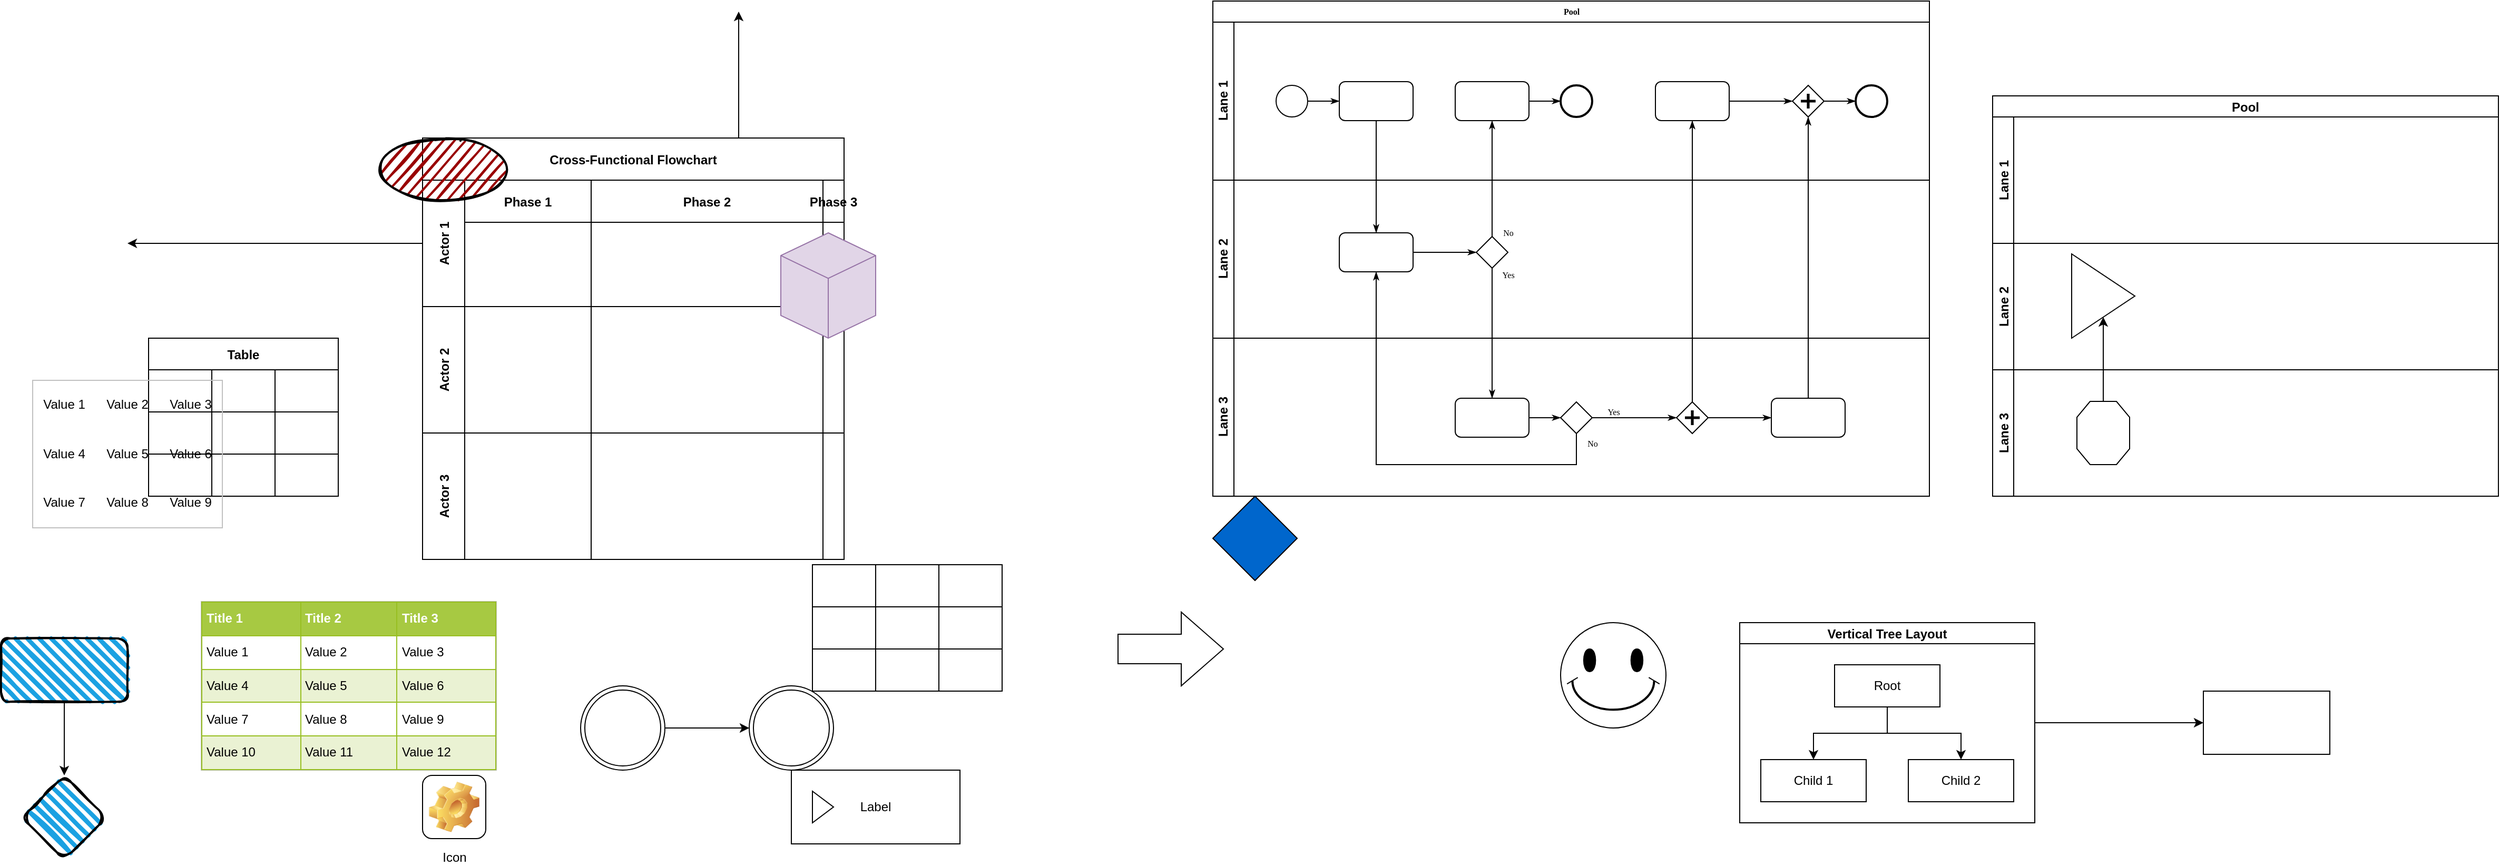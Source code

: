 <mxfile version="17.4.5" type="github" pages="3">
  <diagram name="Page-1" id="c7488fd3-1785-93aa-aadb-54a6760d102a">
    <mxGraphModel dx="3162" dy="1122" grid="1" gridSize="10" guides="1" tooltips="1" connect="1" arrows="1" fold="1" page="1" pageScale="1" pageWidth="1100" pageHeight="850" background="none" math="0" shadow="0">
      <root>
        <mxCell id="0" />
        <mxCell id="1" parent="0" />
        <mxCell id="bJkO2c11HQUYmp6dWgJm-74" value="Cross-Functional Flowchart" style="shape=table;childLayout=tableLayout;startSize=40;collapsible=0;recursiveResize=0;expand=0;fontStyle=1;" vertex="1" parent="1">
          <mxGeometry x="-570" y="200" width="400" height="400" as="geometry" />
        </mxCell>
        <mxCell id="bJkO2c11HQUYmp6dWgJm-75" value="Actor 1" style="shape=tableRow;horizontal=0;startSize=40;swimlaneHead=0;swimlaneBody=0;top=0;left=0;bottom=0;right=0;dropTarget=0;fillColor=none;collapsible=0;recursiveResize=0;expand=0;fontStyle=1;" vertex="1" parent="bJkO2c11HQUYmp6dWgJm-74">
          <mxGeometry y="40" width="400" height="120" as="geometry" />
        </mxCell>
        <mxCell id="bJkO2c11HQUYmp6dWgJm-76" value="Phase 1" style="swimlane;swimlaneHead=0;swimlaneBody=0;fontStyle=0;connectable=0;fillColor=none;startSize=40;collapsible=0;recursiveResize=0;expand=0;fontStyle=1;" vertex="1" parent="bJkO2c11HQUYmp6dWgJm-75">
          <mxGeometry x="40" width="120" height="120" as="geometry">
            <mxRectangle width="120" height="120" as="alternateBounds" />
          </mxGeometry>
        </mxCell>
        <mxCell id="bJkO2c11HQUYmp6dWgJm-96" value="" style="ellipse;whiteSpace=wrap;html=1;strokeWidth=2;fillWeight=2;hachureGap=8;fillColor=#990000;fillStyle=dots;sketch=1;" vertex="1" parent="bJkO2c11HQUYmp6dWgJm-76">
          <mxGeometry x="-80" y="-40" width="120" height="60" as="geometry" />
        </mxCell>
        <mxCell id="bJkO2c11HQUYmp6dWgJm-77" value="Phase 2" style="swimlane;swimlaneHead=0;swimlaneBody=0;fontStyle=0;connectable=0;fillColor=none;startSize=40;collapsible=0;recursiveResize=0;expand=0;fontStyle=1;" vertex="1" parent="bJkO2c11HQUYmp6dWgJm-75">
          <mxGeometry x="160" width="220" height="120" as="geometry">
            <mxRectangle width="220" height="120" as="alternateBounds" />
          </mxGeometry>
        </mxCell>
        <mxCell id="bJkO2c11HQUYmp6dWgJm-78" value="Phase 3" style="swimlane;swimlaneHead=0;swimlaneBody=0;fontStyle=0;connectable=0;fillColor=none;startSize=40;collapsible=0;recursiveResize=0;expand=0;fontStyle=1;" vertex="1" parent="bJkO2c11HQUYmp6dWgJm-75">
          <mxGeometry x="380" width="20" height="120" as="geometry">
            <mxRectangle width="20" height="120" as="alternateBounds" />
          </mxGeometry>
        </mxCell>
        <mxCell id="bJkO2c11HQUYmp6dWgJm-95" value="" style="html=1;whiteSpace=wrap;shape=isoCube2;backgroundOutline=1;isoAngle=15;fillColor=#e1d5e7;strokeColor=#9673a6;" vertex="1" parent="bJkO2c11HQUYmp6dWgJm-78">
          <mxGeometry x="-40" y="50" width="90" height="100" as="geometry" />
        </mxCell>
        <mxCell id="bJkO2c11HQUYmp6dWgJm-79" value="Actor 2" style="shape=tableRow;horizontal=0;startSize=40;swimlaneHead=0;swimlaneBody=0;top=0;left=0;bottom=0;right=0;dropTarget=0;fillColor=none;collapsible=0;recursiveResize=0;expand=0;fontStyle=1;" vertex="1" parent="bJkO2c11HQUYmp6dWgJm-74">
          <mxGeometry y="160" width="400" height="120" as="geometry" />
        </mxCell>
        <mxCell id="bJkO2c11HQUYmp6dWgJm-80" value="" style="swimlane;swimlaneHead=0;swimlaneBody=0;fontStyle=0;connectable=0;fillColor=none;startSize=0;collapsible=0;recursiveResize=0;expand=0;fontStyle=1;" vertex="1" parent="bJkO2c11HQUYmp6dWgJm-79">
          <mxGeometry x="40" width="120" height="120" as="geometry">
            <mxRectangle width="120" height="120" as="alternateBounds" />
          </mxGeometry>
        </mxCell>
        <mxCell id="bJkO2c11HQUYmp6dWgJm-81" value="" style="swimlane;swimlaneHead=0;swimlaneBody=0;fontStyle=0;connectable=0;fillColor=none;startSize=0;collapsible=0;recursiveResize=0;expand=0;fontStyle=1;" vertex="1" parent="bJkO2c11HQUYmp6dWgJm-79">
          <mxGeometry x="160" width="220" height="120" as="geometry">
            <mxRectangle width="220" height="120" as="alternateBounds" />
          </mxGeometry>
        </mxCell>
        <mxCell id="bJkO2c11HQUYmp6dWgJm-82" value="" style="swimlane;swimlaneHead=0;swimlaneBody=0;fontStyle=0;connectable=0;fillColor=none;startSize=0;collapsible=0;recursiveResize=0;expand=0;fontStyle=1;" vertex="1" parent="bJkO2c11HQUYmp6dWgJm-79">
          <mxGeometry x="380" width="20" height="120" as="geometry">
            <mxRectangle width="20" height="120" as="alternateBounds" />
          </mxGeometry>
        </mxCell>
        <mxCell id="bJkO2c11HQUYmp6dWgJm-83" value="Actor 3" style="shape=tableRow;horizontal=0;startSize=40;swimlaneHead=0;swimlaneBody=0;top=0;left=0;bottom=0;right=0;dropTarget=0;fillColor=none;collapsible=0;recursiveResize=0;expand=0;fontStyle=1;" vertex="1" parent="bJkO2c11HQUYmp6dWgJm-74">
          <mxGeometry y="280" width="400" height="120" as="geometry" />
        </mxCell>
        <mxCell id="bJkO2c11HQUYmp6dWgJm-84" value="" style="swimlane;swimlaneHead=0;swimlaneBody=0;fontStyle=0;connectable=0;fillColor=none;startSize=0;collapsible=0;recursiveResize=0;expand=0;fontStyle=1;" vertex="1" parent="bJkO2c11HQUYmp6dWgJm-83">
          <mxGeometry x="40" width="120" height="120" as="geometry">
            <mxRectangle width="120" height="120" as="alternateBounds" />
          </mxGeometry>
        </mxCell>
        <mxCell id="bJkO2c11HQUYmp6dWgJm-85" value="" style="swimlane;swimlaneHead=0;swimlaneBody=0;fontStyle=0;connectable=0;fillColor=none;startSize=0;collapsible=0;recursiveResize=0;expand=0;fontStyle=1;" vertex="1" parent="bJkO2c11HQUYmp6dWgJm-83">
          <mxGeometry x="160" width="220" height="120" as="geometry">
            <mxRectangle width="220" height="120" as="alternateBounds" />
          </mxGeometry>
        </mxCell>
        <mxCell id="bJkO2c11HQUYmp6dWgJm-86" value="" style="swimlane;swimlaneHead=0;swimlaneBody=0;fontStyle=0;connectable=0;fillColor=none;startSize=0;collapsible=0;recursiveResize=0;expand=0;fontStyle=1;" vertex="1" parent="bJkO2c11HQUYmp6dWgJm-83">
          <mxGeometry x="380" width="20" height="120" as="geometry">
            <mxRectangle width="20" height="120" as="alternateBounds" />
          </mxGeometry>
        </mxCell>
        <mxCell id="2b4e8129b02d487f-1" value="Pool" style="swimlane;html=1;childLayout=stackLayout;horizontal=1;startSize=20;horizontalStack=0;rounded=0;shadow=0;labelBackgroundColor=none;strokeWidth=1;fontFamily=Verdana;fontSize=8;align=center;" parent="1" vertex="1">
          <mxGeometry x="180" y="70" width="680" height="470" as="geometry" />
        </mxCell>
        <mxCell id="2b4e8129b02d487f-2" value="Lane 1" style="swimlane;html=1;startSize=20;horizontal=0;" parent="2b4e8129b02d487f-1" vertex="1">
          <mxGeometry y="20" width="680" height="150" as="geometry" />
        </mxCell>
        <mxCell id="2b4e8129b02d487f-18" style="edgeStyle=orthogonalEdgeStyle;rounded=0;html=1;labelBackgroundColor=none;startArrow=none;startFill=0;startSize=5;endArrow=classicThin;endFill=1;endSize=5;jettySize=auto;orthogonalLoop=1;strokeWidth=1;fontFamily=Verdana;fontSize=8" parent="2b4e8129b02d487f-2" source="2b4e8129b02d487f-5" target="2b4e8129b02d487f-6" edge="1">
          <mxGeometry relative="1" as="geometry" />
        </mxCell>
        <mxCell id="2b4e8129b02d487f-5" value="" style="ellipse;whiteSpace=wrap;html=1;rounded=0;shadow=0;labelBackgroundColor=none;strokeWidth=1;fontFamily=Verdana;fontSize=8;align=center;" parent="2b4e8129b02d487f-2" vertex="1">
          <mxGeometry x="60" y="60" width="30" height="30" as="geometry" />
        </mxCell>
        <mxCell id="2b4e8129b02d487f-6" value="" style="rounded=1;whiteSpace=wrap;html=1;shadow=0;labelBackgroundColor=none;strokeWidth=1;fontFamily=Verdana;fontSize=8;align=center;" parent="2b4e8129b02d487f-2" vertex="1">
          <mxGeometry x="120" y="56.5" width="70" height="37" as="geometry" />
        </mxCell>
        <mxCell id="2b4e8129b02d487f-20" style="edgeStyle=orthogonalEdgeStyle;rounded=0;html=1;labelBackgroundColor=none;startArrow=none;startFill=0;startSize=5;endArrow=classicThin;endFill=1;endSize=5;jettySize=auto;orthogonalLoop=1;strokeWidth=1;fontFamily=Verdana;fontSize=8" parent="2b4e8129b02d487f-2" source="2b4e8129b02d487f-7" target="2b4e8129b02d487f-8" edge="1">
          <mxGeometry relative="1" as="geometry" />
        </mxCell>
        <mxCell id="2b4e8129b02d487f-7" value="" style="rounded=1;whiteSpace=wrap;html=1;shadow=0;labelBackgroundColor=none;strokeWidth=1;fontFamily=Verdana;fontSize=8;align=center;" parent="2b4e8129b02d487f-2" vertex="1">
          <mxGeometry x="230" y="56.5" width="70" height="37" as="geometry" />
        </mxCell>
        <mxCell id="2b4e8129b02d487f-8" value="" style="ellipse;whiteSpace=wrap;html=1;rounded=0;shadow=0;labelBackgroundColor=none;strokeWidth=2;fontFamily=Verdana;fontSize=8;align=center;" parent="2b4e8129b02d487f-2" vertex="1">
          <mxGeometry x="330" y="60" width="30" height="30" as="geometry" />
        </mxCell>
        <mxCell id="2b4e8129b02d487f-22" style="edgeStyle=orthogonalEdgeStyle;rounded=0;html=1;entryX=0;entryY=0.5;labelBackgroundColor=none;startArrow=none;startFill=0;startSize=5;endArrow=classicThin;endFill=1;endSize=5;jettySize=auto;orthogonalLoop=1;strokeWidth=1;fontFamily=Verdana;fontSize=8" parent="2b4e8129b02d487f-2" source="2b4e8129b02d487f-9" target="2b4e8129b02d487f-10" edge="1">
          <mxGeometry relative="1" as="geometry" />
        </mxCell>
        <mxCell id="2b4e8129b02d487f-9" value="" style="rounded=1;whiteSpace=wrap;html=1;shadow=0;labelBackgroundColor=none;strokeWidth=1;fontFamily=Verdana;fontSize=8;align=center;" parent="2b4e8129b02d487f-2" vertex="1">
          <mxGeometry x="420" y="56.5" width="70" height="37" as="geometry" />
        </mxCell>
        <mxCell id="2b4e8129b02d487f-23" style="edgeStyle=orthogonalEdgeStyle;rounded=0;html=1;labelBackgroundColor=none;startArrow=none;startFill=0;startSize=5;endArrow=classicThin;endFill=1;endSize=5;jettySize=auto;orthogonalLoop=1;strokeWidth=1;fontFamily=Verdana;fontSize=8" parent="2b4e8129b02d487f-2" source="2b4e8129b02d487f-10" target="2b4e8129b02d487f-11" edge="1">
          <mxGeometry relative="1" as="geometry" />
        </mxCell>
        <mxCell id="2b4e8129b02d487f-10" value="" style="shape=mxgraph.bpmn.shape;html=1;verticalLabelPosition=bottom;labelBackgroundColor=#ffffff;verticalAlign=top;perimeter=rhombusPerimeter;background=gateway;outline=none;symbol=parallelGw;rounded=1;shadow=0;strokeWidth=1;fontFamily=Verdana;fontSize=8;align=center;" parent="2b4e8129b02d487f-2" vertex="1">
          <mxGeometry x="550" y="60" width="30" height="30" as="geometry" />
        </mxCell>
        <mxCell id="2b4e8129b02d487f-11" value="" style="ellipse;whiteSpace=wrap;html=1;rounded=0;shadow=0;labelBackgroundColor=none;strokeWidth=2;fontFamily=Verdana;fontSize=8;align=center;" parent="2b4e8129b02d487f-2" vertex="1">
          <mxGeometry x="610" y="60" width="30" height="30" as="geometry" />
        </mxCell>
        <mxCell id="2b4e8129b02d487f-3" value="Lane 2" style="swimlane;html=1;startSize=20;horizontal=0;" parent="2b4e8129b02d487f-1" vertex="1">
          <mxGeometry y="170" width="680" height="150" as="geometry" />
        </mxCell>
        <mxCell id="2b4e8129b02d487f-26" style="edgeStyle=orthogonalEdgeStyle;rounded=0;html=1;labelBackgroundColor=none;startArrow=none;startFill=0;startSize=5;endArrow=classicThin;endFill=1;endSize=5;jettySize=auto;orthogonalLoop=1;strokeWidth=1;fontFamily=Verdana;fontSize=8" parent="2b4e8129b02d487f-3" source="2b4e8129b02d487f-12" target="2b4e8129b02d487f-13" edge="1">
          <mxGeometry relative="1" as="geometry" />
        </mxCell>
        <mxCell id="2b4e8129b02d487f-12" value="" style="rounded=1;whiteSpace=wrap;html=1;shadow=0;labelBackgroundColor=none;strokeWidth=1;fontFamily=Verdana;fontSize=8;align=center;" parent="2b4e8129b02d487f-3" vertex="1">
          <mxGeometry x="120" y="50.0" width="70" height="37" as="geometry" />
        </mxCell>
        <mxCell id="2b4e8129b02d487f-13" value="" style="strokeWidth=1;html=1;shape=mxgraph.flowchart.decision;whiteSpace=wrap;rounded=1;shadow=0;labelBackgroundColor=none;fontFamily=Verdana;fontSize=8;align=center;" parent="2b4e8129b02d487f-3" vertex="1">
          <mxGeometry x="250" y="53.5" width="30" height="30" as="geometry" />
        </mxCell>
        <mxCell id="2b4e8129b02d487f-4" value="Lane 3" style="swimlane;html=1;startSize=20;horizontal=0;" parent="2b4e8129b02d487f-1" vertex="1">
          <mxGeometry y="320" width="680" height="150" as="geometry" />
        </mxCell>
        <mxCell id="2b4e8129b02d487f-28" style="edgeStyle=orthogonalEdgeStyle;rounded=0;html=1;labelBackgroundColor=none;startArrow=none;startFill=0;startSize=5;endArrow=classicThin;endFill=1;endSize=5;jettySize=auto;orthogonalLoop=1;strokeWidth=1;fontFamily=Verdana;fontSize=8;" parent="2b4e8129b02d487f-4" source="2b4e8129b02d487f-14" target="2b4e8129b02d487f-15" edge="1">
          <mxGeometry relative="1" as="geometry" />
        </mxCell>
        <mxCell id="2b4e8129b02d487f-14" value="" style="rounded=1;whiteSpace=wrap;html=1;shadow=0;labelBackgroundColor=none;strokeWidth=1;fontFamily=Verdana;fontSize=8;align=center;" parent="2b4e8129b02d487f-4" vertex="1">
          <mxGeometry x="230" y="57.0" width="70" height="37" as="geometry" />
        </mxCell>
        <mxCell id="2b4e8129b02d487f-29" value="Yes" style="edgeStyle=orthogonalEdgeStyle;rounded=0;html=1;entryX=0;entryY=0.5;labelBackgroundColor=none;startArrow=none;startFill=0;startSize=5;endArrow=classicThin;endFill=1;endSize=5;jettySize=auto;orthogonalLoop=1;strokeWidth=1;fontFamily=Verdana;fontSize=8" parent="2b4e8129b02d487f-4" source="2b4e8129b02d487f-15" target="2b4e8129b02d487f-16" edge="1">
          <mxGeometry x="-0.501" y="6" relative="1" as="geometry">
            <mxPoint as="offset" />
          </mxGeometry>
        </mxCell>
        <mxCell id="2b4e8129b02d487f-15" value="" style="strokeWidth=1;html=1;shape=mxgraph.flowchart.decision;whiteSpace=wrap;rounded=1;shadow=0;labelBackgroundColor=none;fontFamily=Verdana;fontSize=8;align=center;" parent="2b4e8129b02d487f-4" vertex="1">
          <mxGeometry x="330" y="60.5" width="30" height="30" as="geometry" />
        </mxCell>
        <mxCell id="2b4e8129b02d487f-30" style="edgeStyle=orthogonalEdgeStyle;rounded=0;html=1;labelBackgroundColor=none;startArrow=none;startFill=0;startSize=5;endArrow=classicThin;endFill=1;endSize=5;jettySize=auto;orthogonalLoop=1;strokeColor=#000000;strokeWidth=1;fontFamily=Verdana;fontSize=8;fontColor=#000000;" parent="2b4e8129b02d487f-4" source="2b4e8129b02d487f-16" target="2b4e8129b02d487f-17" edge="1">
          <mxGeometry relative="1" as="geometry" />
        </mxCell>
        <mxCell id="2b4e8129b02d487f-16" value="" style="shape=mxgraph.bpmn.shape;html=1;verticalLabelPosition=bottom;labelBackgroundColor=#ffffff;verticalAlign=top;perimeter=rhombusPerimeter;background=gateway;outline=none;symbol=parallelGw;rounded=1;shadow=0;strokeWidth=1;fontFamily=Verdana;fontSize=8;align=center;" parent="2b4e8129b02d487f-4" vertex="1">
          <mxGeometry x="440" y="60.5" width="30" height="30" as="geometry" />
        </mxCell>
        <mxCell id="2b4e8129b02d487f-17" value="" style="rounded=1;whiteSpace=wrap;html=1;shadow=0;labelBackgroundColor=none;strokeWidth=1;fontFamily=Verdana;fontSize=8;align=center;" parent="2b4e8129b02d487f-4" vertex="1">
          <mxGeometry x="530" y="57" width="70" height="37" as="geometry" />
        </mxCell>
        <mxCell id="2b4e8129b02d487f-24" style="edgeStyle=orthogonalEdgeStyle;rounded=0;html=1;labelBackgroundColor=none;startArrow=none;startFill=0;startSize=5;endArrow=classicThin;endFill=1;endSize=5;jettySize=auto;orthogonalLoop=1;strokeWidth=1;fontFamily=Verdana;fontSize=8" parent="2b4e8129b02d487f-1" source="2b4e8129b02d487f-6" target="2b4e8129b02d487f-12" edge="1">
          <mxGeometry relative="1" as="geometry" />
        </mxCell>
        <mxCell id="2b4e8129b02d487f-25" value="No" style="edgeStyle=orthogonalEdgeStyle;rounded=0;html=1;labelBackgroundColor=none;startArrow=none;startFill=0;startSize=5;endArrow=classicThin;endFill=1;endSize=5;jettySize=auto;orthogonalLoop=1;strokeWidth=1;fontFamily=Verdana;fontSize=8" parent="2b4e8129b02d487f-1" source="2b4e8129b02d487f-13" target="2b4e8129b02d487f-7" edge="1">
          <mxGeometry x="-0.936" y="-15" relative="1" as="geometry">
            <mxPoint as="offset" />
          </mxGeometry>
        </mxCell>
        <mxCell id="2b4e8129b02d487f-27" value="Yes" style="edgeStyle=orthogonalEdgeStyle;rounded=0;html=1;labelBackgroundColor=none;startArrow=none;startFill=0;startSize=5;endArrow=classicThin;endFill=1;endSize=5;jettySize=auto;orthogonalLoop=1;strokeWidth=1;fontFamily=Verdana;fontSize=8" parent="2b4e8129b02d487f-1" source="2b4e8129b02d487f-13" target="2b4e8129b02d487f-14" edge="1">
          <mxGeometry x="-0.895" y="15" relative="1" as="geometry">
            <mxPoint as="offset" />
          </mxGeometry>
        </mxCell>
        <mxCell id="2b4e8129b02d487f-31" style="edgeStyle=orthogonalEdgeStyle;rounded=0;html=1;entryX=0.5;entryY=1;labelBackgroundColor=none;startArrow=none;startFill=0;startSize=5;endArrow=classicThin;endFill=1;endSize=5;jettySize=auto;orthogonalLoop=1;strokeWidth=1;fontFamily=Verdana;fontSize=8" parent="2b4e8129b02d487f-1" source="2b4e8129b02d487f-17" target="2b4e8129b02d487f-10" edge="1">
          <mxGeometry relative="1" as="geometry" />
        </mxCell>
        <mxCell id="2b4e8129b02d487f-32" value="No" style="edgeStyle=orthogonalEdgeStyle;rounded=0;html=1;labelBackgroundColor=none;startArrow=none;startFill=0;startSize=5;endArrow=classicThin;endFill=1;endSize=5;jettySize=auto;orthogonalLoop=1;strokeWidth=1;fontFamily=Verdana;fontSize=8" parent="2b4e8129b02d487f-1" source="2b4e8129b02d487f-15" target="2b4e8129b02d487f-12" edge="1">
          <mxGeometry x="-0.953" y="15" relative="1" as="geometry">
            <Array as="points">
              <mxPoint x="345" y="440" />
              <mxPoint x="155" y="440" />
            </Array>
            <mxPoint as="offset" />
          </mxGeometry>
        </mxCell>
        <mxCell id="2b4e8129b02d487f-33" style="edgeStyle=orthogonalEdgeStyle;rounded=0;html=1;labelBackgroundColor=none;startArrow=none;startFill=0;startSize=5;endArrow=classicThin;endFill=1;endSize=5;jettySize=auto;orthogonalLoop=1;strokeWidth=1;fontFamily=Verdana;fontSize=8" parent="2b4e8129b02d487f-1" source="2b4e8129b02d487f-16" target="2b4e8129b02d487f-9" edge="1">
          <mxGeometry relative="1" as="geometry" />
        </mxCell>
        <mxCell id="bJkO2c11HQUYmp6dWgJm-15" value="" style="html=1;shadow=0;dashed=0;align=center;verticalAlign=middle;shape=mxgraph.arrows2.arrow;dy=0.6;dx=40;notch=0;" vertex="1" parent="1">
          <mxGeometry x="90" y="650" width="100" height="70" as="geometry" />
        </mxCell>
        <mxCell id="bJkO2c11HQUYmp6dWgJm-17" value="" style="verticalLabelPosition=bottom;verticalAlign=top;html=1;shape=mxgraph.basic.smiley" vertex="1" parent="1">
          <mxGeometry x="510" y="660" width="100" height="100" as="geometry" />
        </mxCell>
        <mxCell id="bJkO2c11HQUYmp6dWgJm-25" value="" style="edgeStyle=orthogonalEdgeStyle;rounded=0;orthogonalLoop=1;jettySize=auto;html=1;" edge="1" parent="1" source="bJkO2c11HQUYmp6dWgJm-18" target="bJkO2c11HQUYmp6dWgJm-24">
          <mxGeometry relative="1" as="geometry" />
        </mxCell>
        <mxCell id="bJkO2c11HQUYmp6dWgJm-18" value="Vertical Tree Layout" style="swimlane;startSize=20;horizontal=1;childLayout=treeLayout;horizontalTree=0;resizable=0;containerType=tree;" vertex="1" parent="1">
          <mxGeometry x="680" y="660" width="280" height="190" as="geometry" />
        </mxCell>
        <mxCell id="bJkO2c11HQUYmp6dWgJm-19" value="Root" style="whiteSpace=wrap;html=1;" vertex="1" parent="bJkO2c11HQUYmp6dWgJm-18">
          <mxGeometry x="90" y="40" width="100" height="40" as="geometry" />
        </mxCell>
        <mxCell id="bJkO2c11HQUYmp6dWgJm-20" value="Child 1" style="whiteSpace=wrap;html=1;" vertex="1" parent="bJkO2c11HQUYmp6dWgJm-18">
          <mxGeometry x="20" y="130" width="100" height="40" as="geometry" />
        </mxCell>
        <mxCell id="bJkO2c11HQUYmp6dWgJm-21" value="" style="edgeStyle=elbowEdgeStyle;elbow=vertical;html=1;rounded=0;" edge="1" parent="bJkO2c11HQUYmp6dWgJm-18" source="bJkO2c11HQUYmp6dWgJm-19" target="bJkO2c11HQUYmp6dWgJm-20">
          <mxGeometry relative="1" as="geometry" />
        </mxCell>
        <mxCell id="bJkO2c11HQUYmp6dWgJm-22" value="Child 2" style="whiteSpace=wrap;html=1;" vertex="1" parent="bJkO2c11HQUYmp6dWgJm-18">
          <mxGeometry x="160" y="130" width="100" height="40" as="geometry" />
        </mxCell>
        <mxCell id="bJkO2c11HQUYmp6dWgJm-23" value="" style="edgeStyle=elbowEdgeStyle;elbow=vertical;html=1;rounded=0;" edge="1" parent="bJkO2c11HQUYmp6dWgJm-18" source="bJkO2c11HQUYmp6dWgJm-19" target="bJkO2c11HQUYmp6dWgJm-22">
          <mxGeometry relative="1" as="geometry" />
        </mxCell>
        <mxCell id="bJkO2c11HQUYmp6dWgJm-24" value="" style="whiteSpace=wrap;html=1;fontStyle=1;startSize=20;" vertex="1" parent="1">
          <mxGeometry x="1120" y="725" width="120" height="60" as="geometry" />
        </mxCell>
        <mxCell id="bJkO2c11HQUYmp6dWgJm-26" value="Pool" style="swimlane;childLayout=stackLayout;resizeParent=1;resizeParentMax=0;horizontal=1;startSize=20;horizontalStack=0;" vertex="1" parent="1">
          <mxGeometry x="920" y="160" width="480" height="380" as="geometry" />
        </mxCell>
        <mxCell id="bJkO2c11HQUYmp6dWgJm-27" value="Lane 1" style="swimlane;startSize=20;horizontal=0;" vertex="1" parent="bJkO2c11HQUYmp6dWgJm-26">
          <mxGeometry y="20" width="480" height="120" as="geometry" />
        </mxCell>
        <mxCell id="bJkO2c11HQUYmp6dWgJm-28" value="Lane 2" style="swimlane;startSize=20;horizontal=0;" vertex="1" parent="bJkO2c11HQUYmp6dWgJm-26">
          <mxGeometry y="140" width="480" height="120" as="geometry" />
        </mxCell>
        <mxCell id="bJkO2c11HQUYmp6dWgJm-30" value="" style="triangle;whiteSpace=wrap;html=1;verticalAlign=top;" vertex="1" parent="bJkO2c11HQUYmp6dWgJm-28">
          <mxGeometry x="75" y="10" width="60" height="80" as="geometry" />
        </mxCell>
        <mxCell id="bJkO2c11HQUYmp6dWgJm-29" value="Lane 3" style="swimlane;startSize=20;horizontal=0;" vertex="1" parent="bJkO2c11HQUYmp6dWgJm-26">
          <mxGeometry y="260" width="480" height="120" as="geometry" />
        </mxCell>
        <mxCell id="bJkO2c11HQUYmp6dWgJm-16" value="" style="verticalLabelPosition=bottom;verticalAlign=top;html=1;shape=mxgraph.basic.polygon;polyCoords=[[0.25,0],[0.75,0],[1,0.25],[1,0.75],[0.75,1],[0.25,1],[0,0.75],[0,0.25]];polyline=0;" vertex="1" parent="bJkO2c11HQUYmp6dWgJm-29">
          <mxGeometry x="80" y="30" width="50" height="60" as="geometry" />
        </mxCell>
        <mxCell id="bJkO2c11HQUYmp6dWgJm-31" value="" style="edgeStyle=orthogonalEdgeStyle;rounded=0;orthogonalLoop=1;jettySize=auto;html=1;" edge="1" parent="bJkO2c11HQUYmp6dWgJm-26" source="bJkO2c11HQUYmp6dWgJm-16" target="bJkO2c11HQUYmp6dWgJm-30">
          <mxGeometry relative="1" as="geometry" />
        </mxCell>
        <mxCell id="bJkO2c11HQUYmp6dWgJm-32" value="" style="shape=table;html=1;whiteSpace=wrap;startSize=0;container=1;collapsible=0;childLayout=tableLayout;" vertex="1" parent="1">
          <mxGeometry x="-200" y="605" width="180" height="120" as="geometry" />
        </mxCell>
        <mxCell id="bJkO2c11HQUYmp6dWgJm-33" value="" style="shape=tableRow;horizontal=0;startSize=0;swimlaneHead=0;swimlaneBody=0;top=0;left=0;bottom=0;right=0;collapsible=0;dropTarget=0;fillColor=none;points=[[0,0.5],[1,0.5]];portConstraint=eastwest;" vertex="1" parent="bJkO2c11HQUYmp6dWgJm-32">
          <mxGeometry width="180" height="40" as="geometry" />
        </mxCell>
        <mxCell id="bJkO2c11HQUYmp6dWgJm-34" value="" style="shape=partialRectangle;html=1;whiteSpace=wrap;connectable=0;fillColor=none;top=0;left=0;bottom=0;right=0;overflow=hidden;" vertex="1" parent="bJkO2c11HQUYmp6dWgJm-33">
          <mxGeometry width="60" height="40" as="geometry">
            <mxRectangle width="60" height="40" as="alternateBounds" />
          </mxGeometry>
        </mxCell>
        <mxCell id="bJkO2c11HQUYmp6dWgJm-35" value="" style="shape=partialRectangle;html=1;whiteSpace=wrap;connectable=0;fillColor=none;top=0;left=0;bottom=0;right=0;overflow=hidden;" vertex="1" parent="bJkO2c11HQUYmp6dWgJm-33">
          <mxGeometry x="60" width="60" height="40" as="geometry">
            <mxRectangle width="60" height="40" as="alternateBounds" />
          </mxGeometry>
        </mxCell>
        <mxCell id="bJkO2c11HQUYmp6dWgJm-36" value="" style="shape=partialRectangle;html=1;whiteSpace=wrap;connectable=0;fillColor=none;top=0;left=0;bottom=0;right=0;overflow=hidden;" vertex="1" parent="bJkO2c11HQUYmp6dWgJm-33">
          <mxGeometry x="120" width="60" height="40" as="geometry">
            <mxRectangle width="60" height="40" as="alternateBounds" />
          </mxGeometry>
        </mxCell>
        <mxCell id="bJkO2c11HQUYmp6dWgJm-37" value="" style="shape=tableRow;horizontal=0;startSize=0;swimlaneHead=0;swimlaneBody=0;top=0;left=0;bottom=0;right=0;collapsible=0;dropTarget=0;fillColor=none;points=[[0,0.5],[1,0.5]];portConstraint=eastwest;" vertex="1" parent="bJkO2c11HQUYmp6dWgJm-32">
          <mxGeometry y="40" width="180" height="40" as="geometry" />
        </mxCell>
        <mxCell id="bJkO2c11HQUYmp6dWgJm-38" value="" style="shape=partialRectangle;html=1;whiteSpace=wrap;connectable=0;fillColor=none;top=0;left=0;bottom=0;right=0;overflow=hidden;" vertex="1" parent="bJkO2c11HQUYmp6dWgJm-37">
          <mxGeometry width="60" height="40" as="geometry">
            <mxRectangle width="60" height="40" as="alternateBounds" />
          </mxGeometry>
        </mxCell>
        <mxCell id="bJkO2c11HQUYmp6dWgJm-39" value="" style="shape=partialRectangle;html=1;whiteSpace=wrap;connectable=0;fillColor=none;top=0;left=0;bottom=0;right=0;overflow=hidden;" vertex="1" parent="bJkO2c11HQUYmp6dWgJm-37">
          <mxGeometry x="60" width="60" height="40" as="geometry">
            <mxRectangle width="60" height="40" as="alternateBounds" />
          </mxGeometry>
        </mxCell>
        <mxCell id="bJkO2c11HQUYmp6dWgJm-40" value="" style="shape=partialRectangle;html=1;whiteSpace=wrap;connectable=0;fillColor=none;top=0;left=0;bottom=0;right=0;overflow=hidden;" vertex="1" parent="bJkO2c11HQUYmp6dWgJm-37">
          <mxGeometry x="120" width="60" height="40" as="geometry">
            <mxRectangle width="60" height="40" as="alternateBounds" />
          </mxGeometry>
        </mxCell>
        <mxCell id="bJkO2c11HQUYmp6dWgJm-41" value="" style="shape=tableRow;horizontal=0;startSize=0;swimlaneHead=0;swimlaneBody=0;top=0;left=0;bottom=0;right=0;collapsible=0;dropTarget=0;fillColor=none;points=[[0,0.5],[1,0.5]];portConstraint=eastwest;" vertex="1" parent="bJkO2c11HQUYmp6dWgJm-32">
          <mxGeometry y="80" width="180" height="40" as="geometry" />
        </mxCell>
        <mxCell id="bJkO2c11HQUYmp6dWgJm-42" value="" style="shape=partialRectangle;html=1;whiteSpace=wrap;connectable=0;fillColor=none;top=0;left=0;bottom=0;right=0;overflow=hidden;" vertex="1" parent="bJkO2c11HQUYmp6dWgJm-41">
          <mxGeometry width="60" height="40" as="geometry">
            <mxRectangle width="60" height="40" as="alternateBounds" />
          </mxGeometry>
        </mxCell>
        <mxCell id="bJkO2c11HQUYmp6dWgJm-43" value="" style="shape=partialRectangle;html=1;whiteSpace=wrap;connectable=0;fillColor=none;top=0;left=0;bottom=0;right=0;overflow=hidden;" vertex="1" parent="bJkO2c11HQUYmp6dWgJm-41">
          <mxGeometry x="60" width="60" height="40" as="geometry">
            <mxRectangle width="60" height="40" as="alternateBounds" />
          </mxGeometry>
        </mxCell>
        <mxCell id="bJkO2c11HQUYmp6dWgJm-44" value="" style="shape=partialRectangle;html=1;whiteSpace=wrap;connectable=0;fillColor=none;top=0;left=0;bottom=0;right=0;overflow=hidden;pointerEvents=1;" vertex="1" parent="bJkO2c11HQUYmp6dWgJm-41">
          <mxGeometry x="120" width="60" height="40" as="geometry">
            <mxRectangle width="60" height="40" as="alternateBounds" />
          </mxGeometry>
        </mxCell>
        <mxCell id="bJkO2c11HQUYmp6dWgJm-45" value="Table" style="shape=table;startSize=30;container=1;collapsible=0;childLayout=tableLayout;fontStyle=1;align=center;" vertex="1" parent="1">
          <mxGeometry x="-830" y="390" width="180" height="150" as="geometry" />
        </mxCell>
        <mxCell id="bJkO2c11HQUYmp6dWgJm-46" value="" style="shape=tableRow;horizontal=0;startSize=0;swimlaneHead=0;swimlaneBody=0;top=0;left=0;bottom=0;right=0;collapsible=0;dropTarget=0;fillColor=none;points=[[0,0.5],[1,0.5]];portConstraint=eastwest;" vertex="1" parent="bJkO2c11HQUYmp6dWgJm-45">
          <mxGeometry y="30" width="180" height="40" as="geometry" />
        </mxCell>
        <mxCell id="bJkO2c11HQUYmp6dWgJm-47" value="" style="shape=partialRectangle;html=1;whiteSpace=wrap;connectable=0;fillColor=none;top=0;left=0;bottom=0;right=0;overflow=hidden;" vertex="1" parent="bJkO2c11HQUYmp6dWgJm-46">
          <mxGeometry width="60" height="40" as="geometry">
            <mxRectangle width="60" height="40" as="alternateBounds" />
          </mxGeometry>
        </mxCell>
        <mxCell id="bJkO2c11HQUYmp6dWgJm-48" value="" style="shape=partialRectangle;html=1;whiteSpace=wrap;connectable=0;fillColor=none;top=0;left=0;bottom=0;right=0;overflow=hidden;" vertex="1" parent="bJkO2c11HQUYmp6dWgJm-46">
          <mxGeometry x="60" width="60" height="40" as="geometry">
            <mxRectangle width="60" height="40" as="alternateBounds" />
          </mxGeometry>
        </mxCell>
        <mxCell id="bJkO2c11HQUYmp6dWgJm-49" value="" style="shape=partialRectangle;html=1;whiteSpace=wrap;connectable=0;fillColor=none;top=0;left=0;bottom=0;right=0;overflow=hidden;" vertex="1" parent="bJkO2c11HQUYmp6dWgJm-46">
          <mxGeometry x="120" width="60" height="40" as="geometry">
            <mxRectangle width="60" height="40" as="alternateBounds" />
          </mxGeometry>
        </mxCell>
        <mxCell id="bJkO2c11HQUYmp6dWgJm-50" value="" style="shape=tableRow;horizontal=0;startSize=0;swimlaneHead=0;swimlaneBody=0;top=0;left=0;bottom=0;right=0;collapsible=0;dropTarget=0;fillColor=none;points=[[0,0.5],[1,0.5]];portConstraint=eastwest;" vertex="1" parent="bJkO2c11HQUYmp6dWgJm-45">
          <mxGeometry y="70" width="180" height="40" as="geometry" />
        </mxCell>
        <mxCell id="bJkO2c11HQUYmp6dWgJm-51" value="" style="shape=partialRectangle;html=1;whiteSpace=wrap;connectable=0;fillColor=none;top=0;left=0;bottom=0;right=0;overflow=hidden;" vertex="1" parent="bJkO2c11HQUYmp6dWgJm-50">
          <mxGeometry width="60" height="40" as="geometry">
            <mxRectangle width="60" height="40" as="alternateBounds" />
          </mxGeometry>
        </mxCell>
        <mxCell id="bJkO2c11HQUYmp6dWgJm-52" value="" style="shape=partialRectangle;html=1;whiteSpace=wrap;connectable=0;fillColor=none;top=0;left=0;bottom=0;right=0;overflow=hidden;" vertex="1" parent="bJkO2c11HQUYmp6dWgJm-50">
          <mxGeometry x="60" width="60" height="40" as="geometry">
            <mxRectangle width="60" height="40" as="alternateBounds" />
          </mxGeometry>
        </mxCell>
        <mxCell id="bJkO2c11HQUYmp6dWgJm-53" value="" style="shape=partialRectangle;html=1;whiteSpace=wrap;connectable=0;fillColor=none;top=0;left=0;bottom=0;right=0;overflow=hidden;" vertex="1" parent="bJkO2c11HQUYmp6dWgJm-50">
          <mxGeometry x="120" width="60" height="40" as="geometry">
            <mxRectangle width="60" height="40" as="alternateBounds" />
          </mxGeometry>
        </mxCell>
        <mxCell id="bJkO2c11HQUYmp6dWgJm-54" value="" style="shape=tableRow;horizontal=0;startSize=0;swimlaneHead=0;swimlaneBody=0;top=0;left=0;bottom=0;right=0;collapsible=0;dropTarget=0;fillColor=none;points=[[0,0.5],[1,0.5]];portConstraint=eastwest;" vertex="1" parent="bJkO2c11HQUYmp6dWgJm-45">
          <mxGeometry y="110" width="180" height="40" as="geometry" />
        </mxCell>
        <mxCell id="bJkO2c11HQUYmp6dWgJm-55" value="" style="shape=partialRectangle;html=1;whiteSpace=wrap;connectable=0;fillColor=none;top=0;left=0;bottom=0;right=0;overflow=hidden;" vertex="1" parent="bJkO2c11HQUYmp6dWgJm-54">
          <mxGeometry width="60" height="40" as="geometry">
            <mxRectangle width="60" height="40" as="alternateBounds" />
          </mxGeometry>
        </mxCell>
        <mxCell id="bJkO2c11HQUYmp6dWgJm-56" value="" style="shape=partialRectangle;html=1;whiteSpace=wrap;connectable=0;fillColor=none;top=0;left=0;bottom=0;right=0;overflow=hidden;" vertex="1" parent="bJkO2c11HQUYmp6dWgJm-54">
          <mxGeometry x="60" width="60" height="40" as="geometry">
            <mxRectangle width="60" height="40" as="alternateBounds" />
          </mxGeometry>
        </mxCell>
        <mxCell id="bJkO2c11HQUYmp6dWgJm-57" value="" style="shape=partialRectangle;html=1;whiteSpace=wrap;connectable=0;fillColor=none;top=0;left=0;bottom=0;right=0;overflow=hidden;" vertex="1" parent="bJkO2c11HQUYmp6dWgJm-54">
          <mxGeometry x="120" width="60" height="40" as="geometry">
            <mxRectangle width="60" height="40" as="alternateBounds" />
          </mxGeometry>
        </mxCell>
        <mxCell id="bJkO2c11HQUYmp6dWgJm-88" style="edgeStyle=orthogonalEdgeStyle;rounded=0;orthogonalLoop=1;jettySize=auto;html=1;exitX=0.75;exitY=0;exitDx=0;exitDy=0;" edge="1" parent="1" source="bJkO2c11HQUYmp6dWgJm-74">
          <mxGeometry relative="1" as="geometry">
            <mxPoint x="-270" y="80" as="targetPoint" />
          </mxGeometry>
        </mxCell>
        <mxCell id="bJkO2c11HQUYmp6dWgJm-89" style="edgeStyle=orthogonalEdgeStyle;rounded=0;orthogonalLoop=1;jettySize=auto;html=1;exitX=0;exitY=0.5;exitDx=0;exitDy=0;" edge="1" parent="1" source="bJkO2c11HQUYmp6dWgJm-75">
          <mxGeometry relative="1" as="geometry">
            <mxPoint x="-850" y="300" as="targetPoint" />
          </mxGeometry>
        </mxCell>
        <mxCell id="bJkO2c11HQUYmp6dWgJm-90" value="&lt;table border=&quot;1&quot; width=&quot;100%&quot; height=&quot;100%&quot; cellpadding=&quot;4&quot; style=&quot;width:100%;height:100%;border-collapse:collapse;&quot;&gt;&lt;tr style=&quot;background-color:#A7C942;color:#ffffff;border:1px solid #98bf21;&quot;&gt;&lt;th align=&quot;left&quot;&gt;Title 1&lt;/th&gt;&lt;th align=&quot;left&quot;&gt;Title 2&lt;/th&gt;&lt;th align=&quot;left&quot;&gt;Title 3&lt;/th&gt;&lt;/tr&gt;&lt;tr style=&quot;border:1px solid #98bf21;&quot;&gt;&lt;td&gt;Value 1&lt;/td&gt;&lt;td&gt;Value 2&lt;/td&gt;&lt;td&gt;Value 3&lt;/td&gt;&lt;/tr&gt;&lt;tr style=&quot;background-color:#EAF2D3;border:1px solid #98bf21;&quot;&gt;&lt;td&gt;Value 4&lt;/td&gt;&lt;td&gt;Value 5&lt;/td&gt;&lt;td&gt;Value 6&lt;/td&gt;&lt;/tr&gt;&lt;tr style=&quot;border:1px solid #98bf21;&quot;&gt;&lt;td&gt;Value 7&lt;/td&gt;&lt;td&gt;Value 8&lt;/td&gt;&lt;td&gt;Value 9&lt;/td&gt;&lt;/tr&gt;&lt;tr style=&quot;background-color:#EAF2D3;border:1px solid #98bf21;&quot;&gt;&lt;td&gt;Value 10&lt;/td&gt;&lt;td&gt;Value 11&lt;/td&gt;&lt;td&gt;Value 12&lt;/td&gt;&lt;/tr&gt;&lt;/table&gt;" style="text;html=1;strokeColor=#c0c0c0;fillColor=#ffffff;overflow=fill;rounded=0;" vertex="1" parent="1">
          <mxGeometry x="-780" y="640" width="280" height="160" as="geometry" />
        </mxCell>
        <mxCell id="bJkO2c11HQUYmp6dWgJm-91" value="&lt;table border=&quot;0&quot; width=&quot;100%&quot; height=&quot;100%&quot; style=&quot;width:100%;height:100%;border-collapse:collapse;&quot;&gt;&lt;tr&gt;&lt;td align=&quot;center&quot;&gt;Value 1&lt;/td&gt;&lt;td align=&quot;center&quot;&gt;Value 2&lt;/td&gt;&lt;td align=&quot;center&quot;&gt;Value 3&lt;/td&gt;&lt;/tr&gt;&lt;tr&gt;&lt;td align=&quot;center&quot;&gt;Value 4&lt;/td&gt;&lt;td align=&quot;center&quot;&gt;Value 5&lt;/td&gt;&lt;td align=&quot;center&quot;&gt;Value 6&lt;/td&gt;&lt;/tr&gt;&lt;tr&gt;&lt;td align=&quot;center&quot;&gt;Value 7&lt;/td&gt;&lt;td align=&quot;center&quot;&gt;Value 8&lt;/td&gt;&lt;td align=&quot;center&quot;&gt;Value 9&lt;/td&gt;&lt;/tr&gt;&lt;/table&gt;" style="text;html=1;strokeColor=#c0c0c0;fillColor=none;overflow=fill;" vertex="1" parent="1">
          <mxGeometry x="-940" y="430" width="180" height="140" as="geometry" />
        </mxCell>
        <mxCell id="bJkO2c11HQUYmp6dWgJm-94" value="" style="edgeStyle=orthogonalEdgeStyle;rounded=0;orthogonalLoop=1;jettySize=auto;html=1;" edge="1" parent="1" source="bJkO2c11HQUYmp6dWgJm-92" target="bJkO2c11HQUYmp6dWgJm-93">
          <mxGeometry relative="1" as="geometry" />
        </mxCell>
        <mxCell id="bJkO2c11HQUYmp6dWgJm-92" value="" style="ellipse;shape=doubleEllipse;whiteSpace=wrap;html=1;aspect=fixed;" vertex="1" parent="1">
          <mxGeometry x="-420" y="720" width="80" height="80" as="geometry" />
        </mxCell>
        <mxCell id="bJkO2c11HQUYmp6dWgJm-93" value="" style="ellipse;shape=doubleEllipse;whiteSpace=wrap;html=1;aspect=fixed;" vertex="1" parent="1">
          <mxGeometry x="-260" y="720" width="80" height="80" as="geometry" />
        </mxCell>
        <mxCell id="bJkO2c11HQUYmp6dWgJm-99" value="" style="edgeStyle=orthogonalEdgeStyle;rounded=0;orthogonalLoop=1;jettySize=auto;html=1;" edge="1" parent="1" source="bJkO2c11HQUYmp6dWgJm-97" target="bJkO2c11HQUYmp6dWgJm-98">
          <mxGeometry relative="1" as="geometry" />
        </mxCell>
        <mxCell id="bJkO2c11HQUYmp6dWgJm-97" value="" style="rounded=1;whiteSpace=wrap;html=1;strokeWidth=2;fillWeight=4;hachureGap=8;hachureAngle=45;fillColor=#1ba1e2;sketch=1;" vertex="1" parent="1">
          <mxGeometry x="-970" y="675" width="120" height="60" as="geometry" />
        </mxCell>
        <mxCell id="bJkO2c11HQUYmp6dWgJm-98" value="" style="rhombus;whiteSpace=wrap;html=1;fillColor=#1ba1e2;rounded=1;strokeWidth=2;fillWeight=4;hachureGap=8;hachureAngle=45;sketch=1;" vertex="1" parent="1">
          <mxGeometry x="-950" y="805" width="80" height="80" as="geometry" />
        </mxCell>
        <mxCell id="bJkO2c11HQUYmp6dWgJm-100" value="Icon" style="icon;html=1;image=img/clipart/Gear_128x128.png" vertex="1" parent="1">
          <mxGeometry x="-570" y="805" width="60" height="60" as="geometry" />
        </mxCell>
        <mxCell id="bJkO2c11HQUYmp6dWgJm-101" value="Label" style="html=1;whiteSpace=wrap;container=1;recursiveResize=0;collapsible=0;" vertex="1" parent="1">
          <mxGeometry x="-220" y="800" width="160" height="70" as="geometry" />
        </mxCell>
        <mxCell id="bJkO2c11HQUYmp6dWgJm-102" value="" style="triangle;html=1;whiteSpace=wrap;" vertex="1" parent="bJkO2c11HQUYmp6dWgJm-101">
          <mxGeometry x="20" y="20" width="20" height="30" as="geometry" />
        </mxCell>
        <mxCell id="9bsrOvtfc5fcTjN_0mRK-1" value="" style="rhombus;whiteSpace=wrap;html=1;shadow=0;fillColor=#0066CC;" vertex="1" parent="1">
          <mxGeometry x="180" y="540" width="80" height="80" as="geometry" />
        </mxCell>
      </root>
    </mxGraphModel>
  </diagram>
  <diagram id="E5kOlSaPoRjO0Fwo7UTq" name="페이지-2">
    <mxGraphModel dx="2514" dy="1156" grid="1" gridSize="10" guides="1" tooltips="1" connect="1" arrows="1" fold="1" page="1" pageScale="1" pageWidth="1920" pageHeight="1080" math="0" shadow="0">
      <root>
        <mxCell id="0" />
        <mxCell id="1" parent="0" />
      </root>
    </mxGraphModel>
  </diagram>
  <diagram id="c6-1tQ1CZakabJo_UGgA" name="페이지-3">
    <mxGraphModel dx="2514" dy="1156" grid="1" gridSize="10" guides="1" tooltips="1" connect="1" arrows="1" fold="1" page="1" pageScale="1" pageWidth="1920" pageHeight="1080" math="0" shadow="0">
      <root>
        <mxCell id="0" />
        <mxCell id="1" parent="0" />
      </root>
    </mxGraphModel>
  </diagram>
</mxfile>
